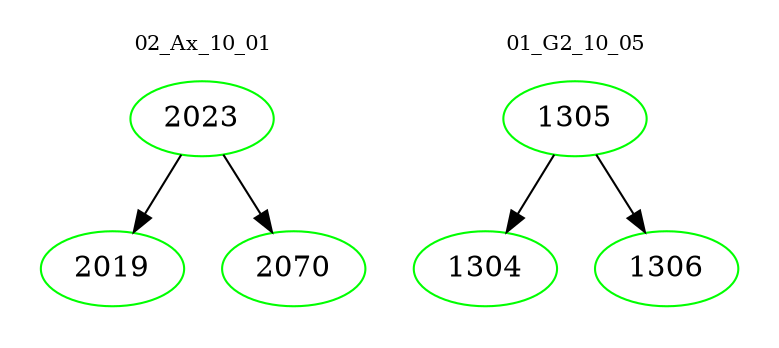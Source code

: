 digraph{
subgraph cluster_0 {
color = white
label = "02_Ax_10_01";
fontsize=10;
T0_2023 [label="2023", color="green"]
T0_2023 -> T0_2019 [color="black"]
T0_2019 [label="2019", color="green"]
T0_2023 -> T0_2070 [color="black"]
T0_2070 [label="2070", color="green"]
}
subgraph cluster_1 {
color = white
label = "01_G2_10_05";
fontsize=10;
T1_1305 [label="1305", color="green"]
T1_1305 -> T1_1304 [color="black"]
T1_1304 [label="1304", color="green"]
T1_1305 -> T1_1306 [color="black"]
T1_1306 [label="1306", color="green"]
}
}
